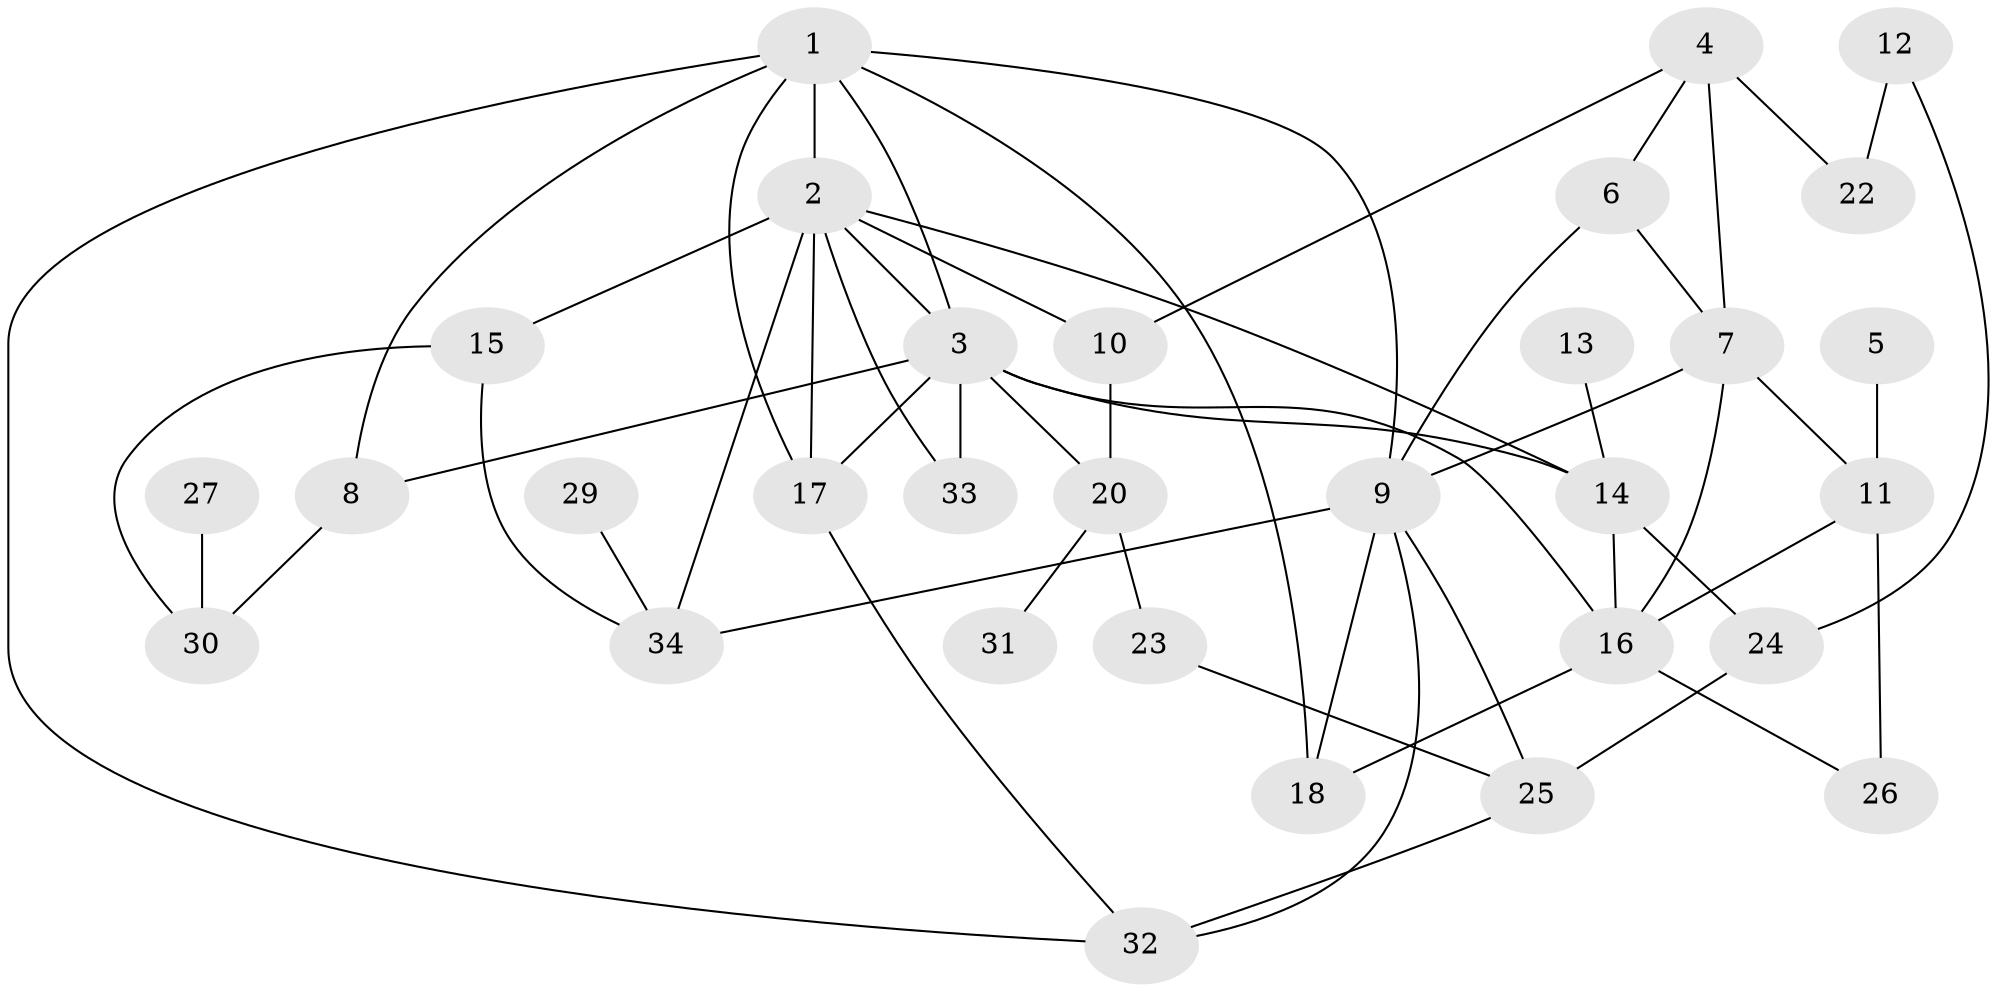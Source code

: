 // original degree distribution, {3: 0.25, 4: 0.25, 1: 0.1323529411764706, 2: 0.25, 5: 0.029411764705882353, 6: 0.04411764705882353, 0: 0.04411764705882353}
// Generated by graph-tools (version 1.1) at 2025/33/03/09/25 02:33:48]
// undirected, 31 vertices, 55 edges
graph export_dot {
graph [start="1"]
  node [color=gray90,style=filled];
  1;
  2;
  3;
  4;
  5;
  6;
  7;
  8;
  9;
  10;
  11;
  12;
  13;
  14;
  15;
  16;
  17;
  18;
  20;
  22;
  23;
  24;
  25;
  26;
  27;
  29;
  30;
  31;
  32;
  33;
  34;
  1 -- 2 [weight=1.0];
  1 -- 3 [weight=1.0];
  1 -- 8 [weight=1.0];
  1 -- 9 [weight=1.0];
  1 -- 17 [weight=1.0];
  1 -- 18 [weight=1.0];
  1 -- 32 [weight=1.0];
  2 -- 3 [weight=1.0];
  2 -- 10 [weight=1.0];
  2 -- 14 [weight=1.0];
  2 -- 15 [weight=2.0];
  2 -- 17 [weight=1.0];
  2 -- 33 [weight=1.0];
  2 -- 34 [weight=1.0];
  3 -- 8 [weight=1.0];
  3 -- 14 [weight=1.0];
  3 -- 16 [weight=1.0];
  3 -- 17 [weight=1.0];
  3 -- 20 [weight=1.0];
  3 -- 33 [weight=1.0];
  4 -- 6 [weight=1.0];
  4 -- 7 [weight=1.0];
  4 -- 10 [weight=1.0];
  4 -- 22 [weight=1.0];
  5 -- 11 [weight=1.0];
  6 -- 7 [weight=1.0];
  6 -- 9 [weight=1.0];
  7 -- 9 [weight=1.0];
  7 -- 11 [weight=1.0];
  7 -- 16 [weight=2.0];
  8 -- 30 [weight=1.0];
  9 -- 18 [weight=1.0];
  9 -- 25 [weight=1.0];
  9 -- 32 [weight=1.0];
  9 -- 34 [weight=1.0];
  10 -- 20 [weight=1.0];
  11 -- 16 [weight=1.0];
  11 -- 26 [weight=2.0];
  12 -- 22 [weight=1.0];
  12 -- 24 [weight=1.0];
  13 -- 14 [weight=1.0];
  14 -- 16 [weight=1.0];
  14 -- 24 [weight=1.0];
  15 -- 30 [weight=1.0];
  15 -- 34 [weight=1.0];
  16 -- 18 [weight=2.0];
  16 -- 26 [weight=1.0];
  17 -- 32 [weight=1.0];
  20 -- 23 [weight=1.0];
  20 -- 31 [weight=1.0];
  23 -- 25 [weight=1.0];
  24 -- 25 [weight=1.0];
  25 -- 32 [weight=1.0];
  27 -- 30 [weight=1.0];
  29 -- 34 [weight=1.0];
}
